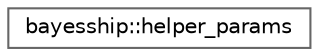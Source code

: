 digraph "Graphical Class Hierarchy"
{
 // LATEX_PDF_SIZE
  bgcolor="transparent";
  edge [fontname=Helvetica,fontsize=10,labelfontname=Helvetica,labelfontsize=10];
  node [fontname=Helvetica,fontsize=10,shape=box,height=0.2,width=0.4];
  rankdir="LR";
  Node0 [label="bayesship::helper_params",height=0.2,width=0.4,color="grey40", fillcolor="white", style="filled",URL="$structbayesship_1_1helper__params.html",tooltip=" "];
}
